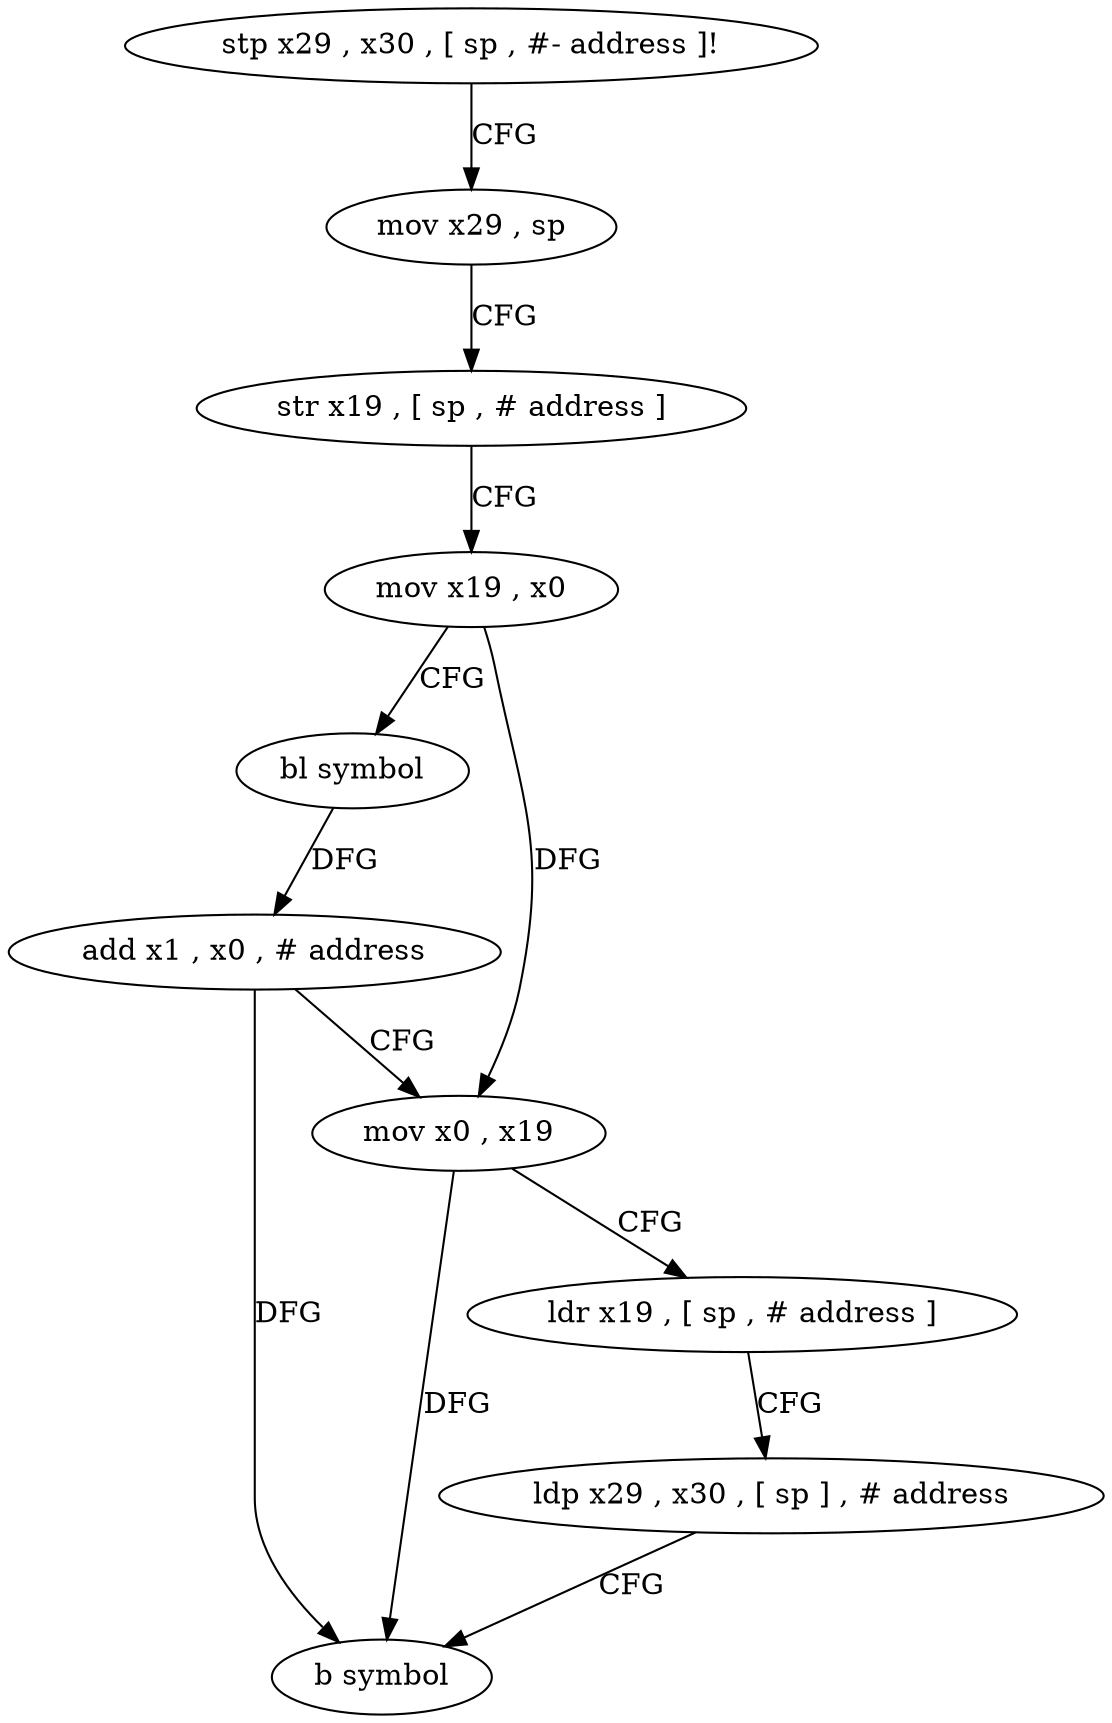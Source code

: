 digraph "func" {
"4375032" [label = "stp x29 , x30 , [ sp , #- address ]!" ]
"4375036" [label = "mov x29 , sp" ]
"4375040" [label = "str x19 , [ sp , # address ]" ]
"4375044" [label = "mov x19 , x0" ]
"4375048" [label = "bl symbol" ]
"4375052" [label = "add x1 , x0 , # address" ]
"4375056" [label = "mov x0 , x19" ]
"4375060" [label = "ldr x19 , [ sp , # address ]" ]
"4375064" [label = "ldp x29 , x30 , [ sp ] , # address" ]
"4375068" [label = "b symbol" ]
"4375032" -> "4375036" [ label = "CFG" ]
"4375036" -> "4375040" [ label = "CFG" ]
"4375040" -> "4375044" [ label = "CFG" ]
"4375044" -> "4375048" [ label = "CFG" ]
"4375044" -> "4375056" [ label = "DFG" ]
"4375048" -> "4375052" [ label = "DFG" ]
"4375052" -> "4375056" [ label = "CFG" ]
"4375052" -> "4375068" [ label = "DFG" ]
"4375056" -> "4375060" [ label = "CFG" ]
"4375056" -> "4375068" [ label = "DFG" ]
"4375060" -> "4375064" [ label = "CFG" ]
"4375064" -> "4375068" [ label = "CFG" ]
}
